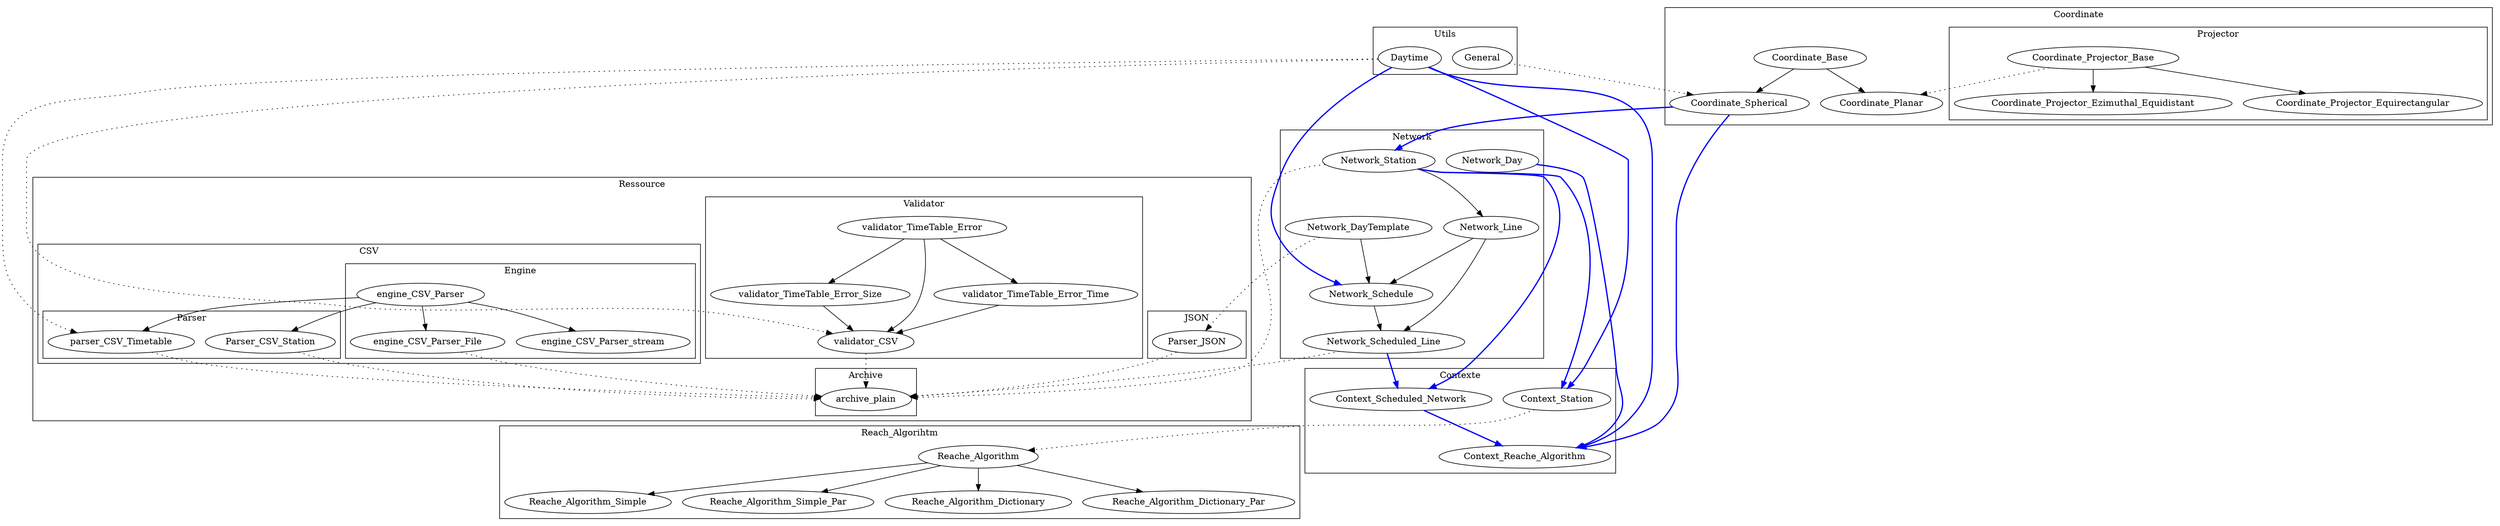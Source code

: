 digraph G {
Daytime [shape=ellipse, style=""];
General [shape=ellipse, style=""];
Parser_CSV_Station [shape=ellipse, style=""];
parser_CSV_Timetable [shape=ellipse, style=""];
Parser_JSON [shape=ellipse, style=""];
validator_CSV [shape=ellipse, style=""];
validator_TimeTable_Error [shape=ellipse, style=""];
validator_TimeTable_Error_Time [shape=ellipse, style=""];
validator_TimeTable_Error_Size [shape=ellipse, style=""];
engine_CSV_Parser [shape=ellipse, style=""];
engine_CSV_Parser_File [shape=ellipse, style=""];
engine_CSV_Parser_stream [shape=ellipse, style=""];
archive_plain [shape=ellipse, style=""];
Coordinate_Base [shape=ellipse, style=""];
Coordinate_Spherical [shape=ellipse, style=""];
Coordinate_Planar [shape=ellipse, style=""];
Coordinate_Projector_Base [shape=ellipse, style=""];
Coordinate_Projector_Equirectangular [shape=ellipse, style=""];
Coordinate_Projector_Ezimuthal_Equidistant [shape=ellipse, style=""];
Network_Station [shape=ellipse, style=""];
Network_Line [shape=ellipse, style=""];
Network_Schedule [shape=ellipse, style=""];
Network_Scheduled_Line [shape=ellipse, style=""];
Network_Day [shape=ellipse, style=""];
Network_DayTemplate [shape=ellipse, style=""];
Context_Scheduled_Network [shape=ellipse, style=""];
Context_Reache_Algorithm [shape=ellipse, style=""];
Context_Station [shape=ellipse, style=""];
Reache_Algorithm [shape=ellipse, style=""];
Reache_Algorithm_Simple [shape=ellipse, style=""];
Reache_Algorithm_Simple_Par [shape=ellipse, style=""];
Reache_Algorithm_Dictionary [shape=ellipse, style=""];
Reache_Algorithm_Dictionary_Par [shape=ellipse, style=""];
General -> Coordinate_Spherical  [color="light gray", style=dotted];
Coordinate_Spherical -> Network_Station  [color=blue, style=bold];
Daytime -> Network_Schedule  [color=blue, style=bold];
subgraph  {
Network_Scheduled_Line;
Network_Station;
}
 -> Context_Scheduled_Network  [color=blue, style=bold];
subgraph  {
Network_Station;
Daytime;
}
 -> Context_Station  [color=blue, style=bold];
subgraph  {
Context_Scheduled_Network;
Network_Day;
Coordinate_Spherical;
Daytime;
}
 -> Context_Reache_Algorithm  [color=blue, style=bold];
Coordinate_Projector_Base -> Coordinate_Planar  [color="light gray", style=dotted];
Context_Station -> Reache_Algorithm  [color="light gray", style=dotted];
Network_DayTemplate -> Parser_JSON  [color="light gray", style=dotted];
Daytime -> subgraph  {
parser_CSV_Timetable;
validator_CSV;
}
  [color="light gray", style=dotted];
subgraph  {
validator_CSV;
Parser_CSV_Station;
Parser_JSON;
parser_CSV_Timetable;
engine_CSV_Parser_File;
Network_Station;
Network_Scheduled_Line;
}
 -> archive_plain  [color="light gray", style=dotted];
subgraph cluster_Ressource {
label=Ressource;
subgraph cluster_Validator {
label=Validator;
validator_CSV;
validator_TimeTable_Error;
validator_TimeTable_Error_Time;
validator_TimeTable_Error_Size;
validator_TimeTable_Error -> subgraph  {
validator_TimeTable_Error_Time;
validator_TimeTable_Error_Size;
}
  [style=inherit];
subgraph  {
validator_TimeTable_Error;
validator_TimeTable_Error_Time;
validator_TimeTable_Error_Size;
}
 -> validator_CSV  [style=use];
}

subgraph cluster_CSV {
label=CSV;
subgraph cluster_Engine {
label=Engine;
engine_CSV_Parser;
engine_CSV_Parser_File;
engine_CSV_Parser_stream;
engine_CSV_Parser -> subgraph  {
engine_CSV_Parser_File;
engine_CSV_Parser_stream;
}
  [style=inherit];
}

subgraph cluster_Parser {
label=Parser;
Parser_CSV_Station;
parser_CSV_Timetable;
}

engine_CSV_Parser -> subgraph  {
Parser_CSV_Station;
parser_CSV_Timetable;
}
  [style=use];
}

subgraph cluster_JSON {
label=JSON;
Parser_JSON;
}

subgraph cluster_Archive {
label=Archive;
archive_plain;
}

}

subgraph cluster_Network {
label=Network;
Network_Station;
Network_Line;
Network_Schedule;
Network_Scheduled_Line;
Network_Day;
Network_DayTemplate;
subgraph  {
Network_DayTemplate;
Network_Line;
}
 -> Network_Schedule  [style=inherit];
Network_Station -> Network_Line  [style=contain];
Network_Schedule -> Network_Scheduled_Line  [style=contain];
Network_Line -> Network_Scheduled_Line  [style=inherit];
}

subgraph cluster_Contexte {
label=Contexte;
Context_Scheduled_Network;
Context_Reache_Algorithm;
Context_Station;
}

subgraph cluster_Reach_Algorihtm {
label=Reach_Algorihtm;
Reache_Algorithm;
Reache_Algorithm_Simple;
Reache_Algorithm_Simple_Par;
Reache_Algorithm_Dictionary;
Reache_Algorithm_Dictionary_Par;
Reache_Algorithm -> subgraph  {
Reache_Algorithm_Simple;
Reache_Algorithm_Simple_Par;
Reache_Algorithm_Dictionary;
Reache_Algorithm_Dictionary_Par;
}
  [style=inherit];
}

subgraph cluster_Utils {
label=Utils;
Daytime;
General;
}

subgraph cluster_Coordinate {
label=Coordinate;
Coordinate_Base;
Coordinate_Spherical;
Coordinate_Planar;
Coordinate_Base -> subgraph  {
Coordinate_Spherical;
Coordinate_Planar;
}
;
subgraph cluster_Projector {
label=Projector;
Coordinate_Projector_Base;
Coordinate_Projector_Equirectangular;
Coordinate_Projector_Ezimuthal_Equidistant;
Coordinate_Projector_Base -> subgraph  {
Coordinate_Projector_Ezimuthal_Equidistant;
Coordinate_Projector_Equirectangular;
}
;
}

}

}
